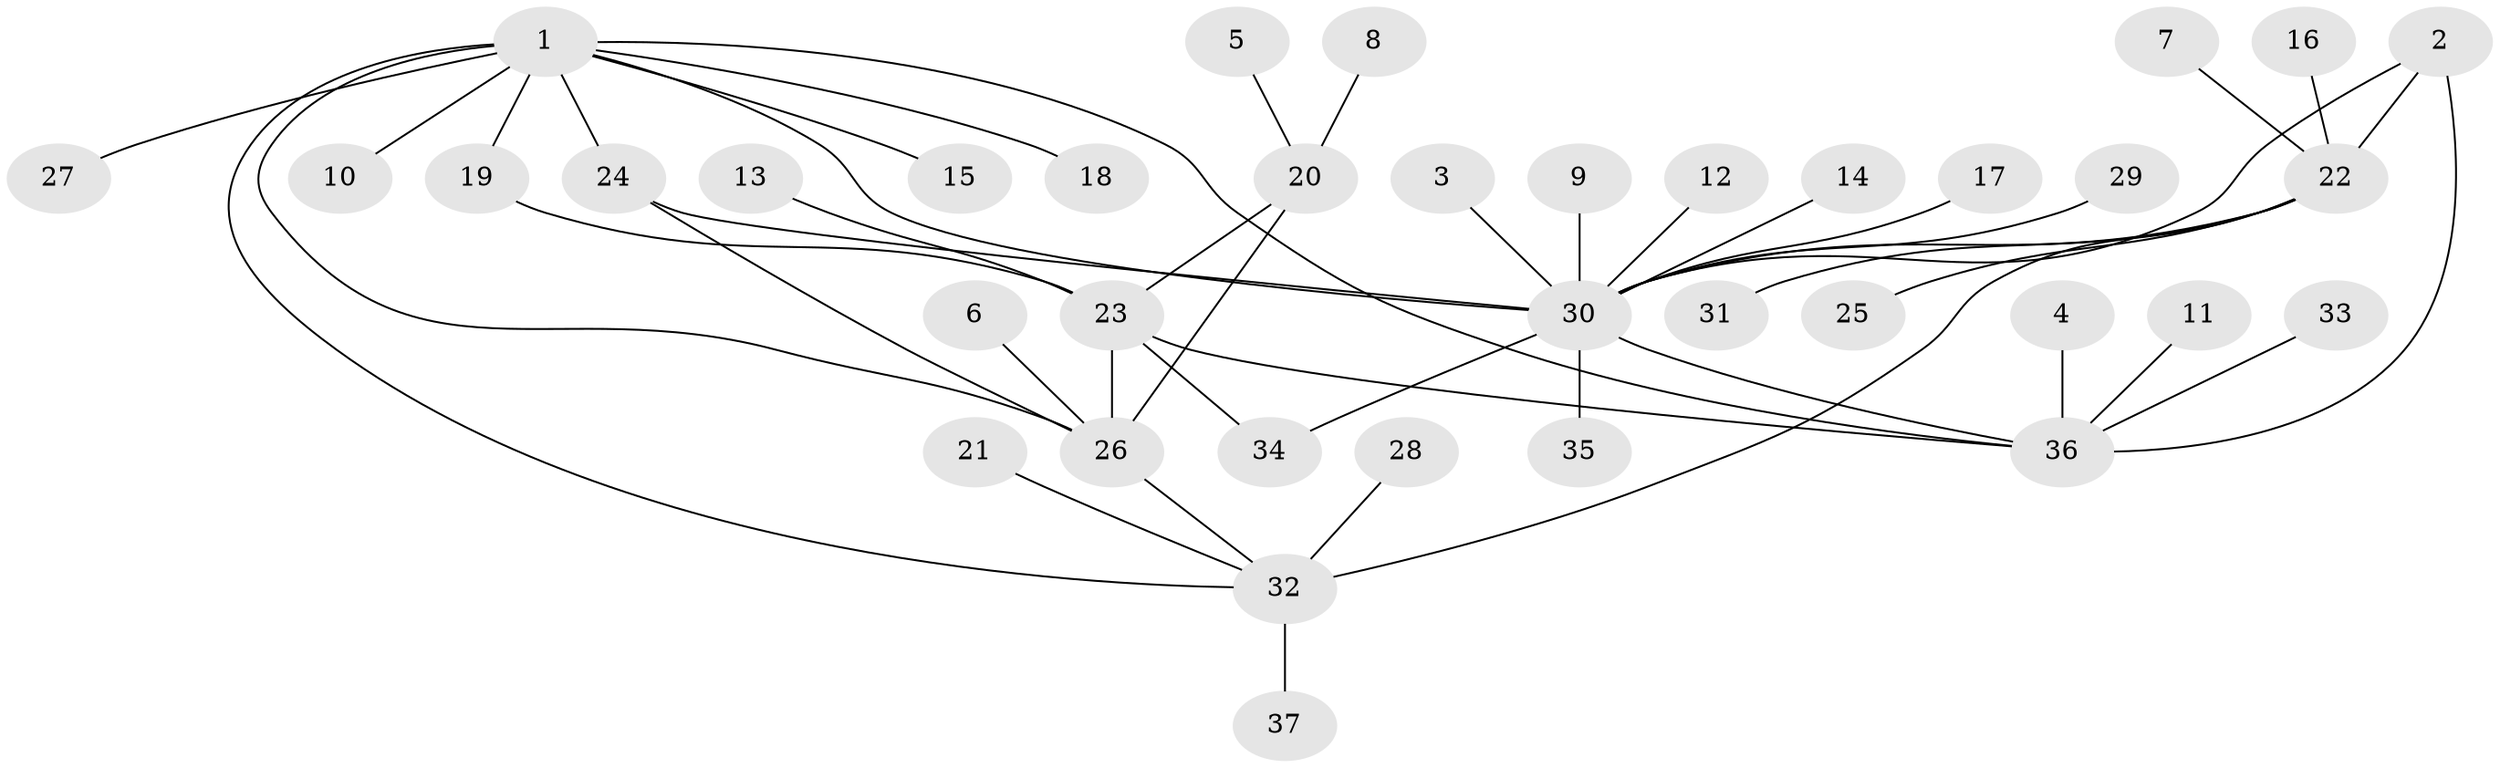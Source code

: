 // original degree distribution, {3: 0.11267605633802817, 7: 0.056338028169014086, 6: 0.04225352112676056, 4: 0.04225352112676056, 12: 0.014084507042253521, 9: 0.014084507042253521, 10: 0.014084507042253521, 2: 0.1267605633802817, 1: 0.5774647887323944}
// Generated by graph-tools (version 1.1) at 2025/50/03/09/25 03:50:34]
// undirected, 37 vertices, 47 edges
graph export_dot {
graph [start="1"]
  node [color=gray90,style=filled];
  1;
  2;
  3;
  4;
  5;
  6;
  7;
  8;
  9;
  10;
  11;
  12;
  13;
  14;
  15;
  16;
  17;
  18;
  19;
  20;
  21;
  22;
  23;
  24;
  25;
  26;
  27;
  28;
  29;
  30;
  31;
  32;
  33;
  34;
  35;
  36;
  37;
  1 -- 10 [weight=1.0];
  1 -- 15 [weight=1.0];
  1 -- 18 [weight=1.0];
  1 -- 19 [weight=1.0];
  1 -- 24 [weight=1.0];
  1 -- 26 [weight=1.0];
  1 -- 27 [weight=1.0];
  1 -- 30 [weight=1.0];
  1 -- 32 [weight=1.0];
  1 -- 36 [weight=1.0];
  2 -- 22 [weight=1.0];
  2 -- 30 [weight=1.0];
  2 -- 36 [weight=1.0];
  3 -- 30 [weight=1.0];
  4 -- 36 [weight=1.0];
  5 -- 20 [weight=1.0];
  6 -- 26 [weight=1.0];
  7 -- 22 [weight=1.0];
  8 -- 20 [weight=1.0];
  9 -- 30 [weight=1.0];
  11 -- 36 [weight=1.0];
  12 -- 30 [weight=1.0];
  13 -- 23 [weight=1.0];
  14 -- 30 [weight=1.0];
  16 -- 22 [weight=1.0];
  17 -- 30 [weight=1.0];
  19 -- 23 [weight=1.0];
  20 -- 23 [weight=1.0];
  20 -- 26 [weight=1.0];
  21 -- 32 [weight=1.0];
  22 -- 25 [weight=1.0];
  22 -- 30 [weight=1.0];
  22 -- 31 [weight=1.0];
  22 -- 32 [weight=2.0];
  23 -- 26 [weight=1.0];
  23 -- 34 [weight=1.0];
  23 -- 36 [weight=2.0];
  24 -- 26 [weight=1.0];
  24 -- 30 [weight=1.0];
  26 -- 32 [weight=1.0];
  28 -- 32 [weight=1.0];
  29 -- 30 [weight=1.0];
  30 -- 34 [weight=2.0];
  30 -- 35 [weight=1.0];
  30 -- 36 [weight=1.0];
  32 -- 37 [weight=1.0];
  33 -- 36 [weight=1.0];
}
